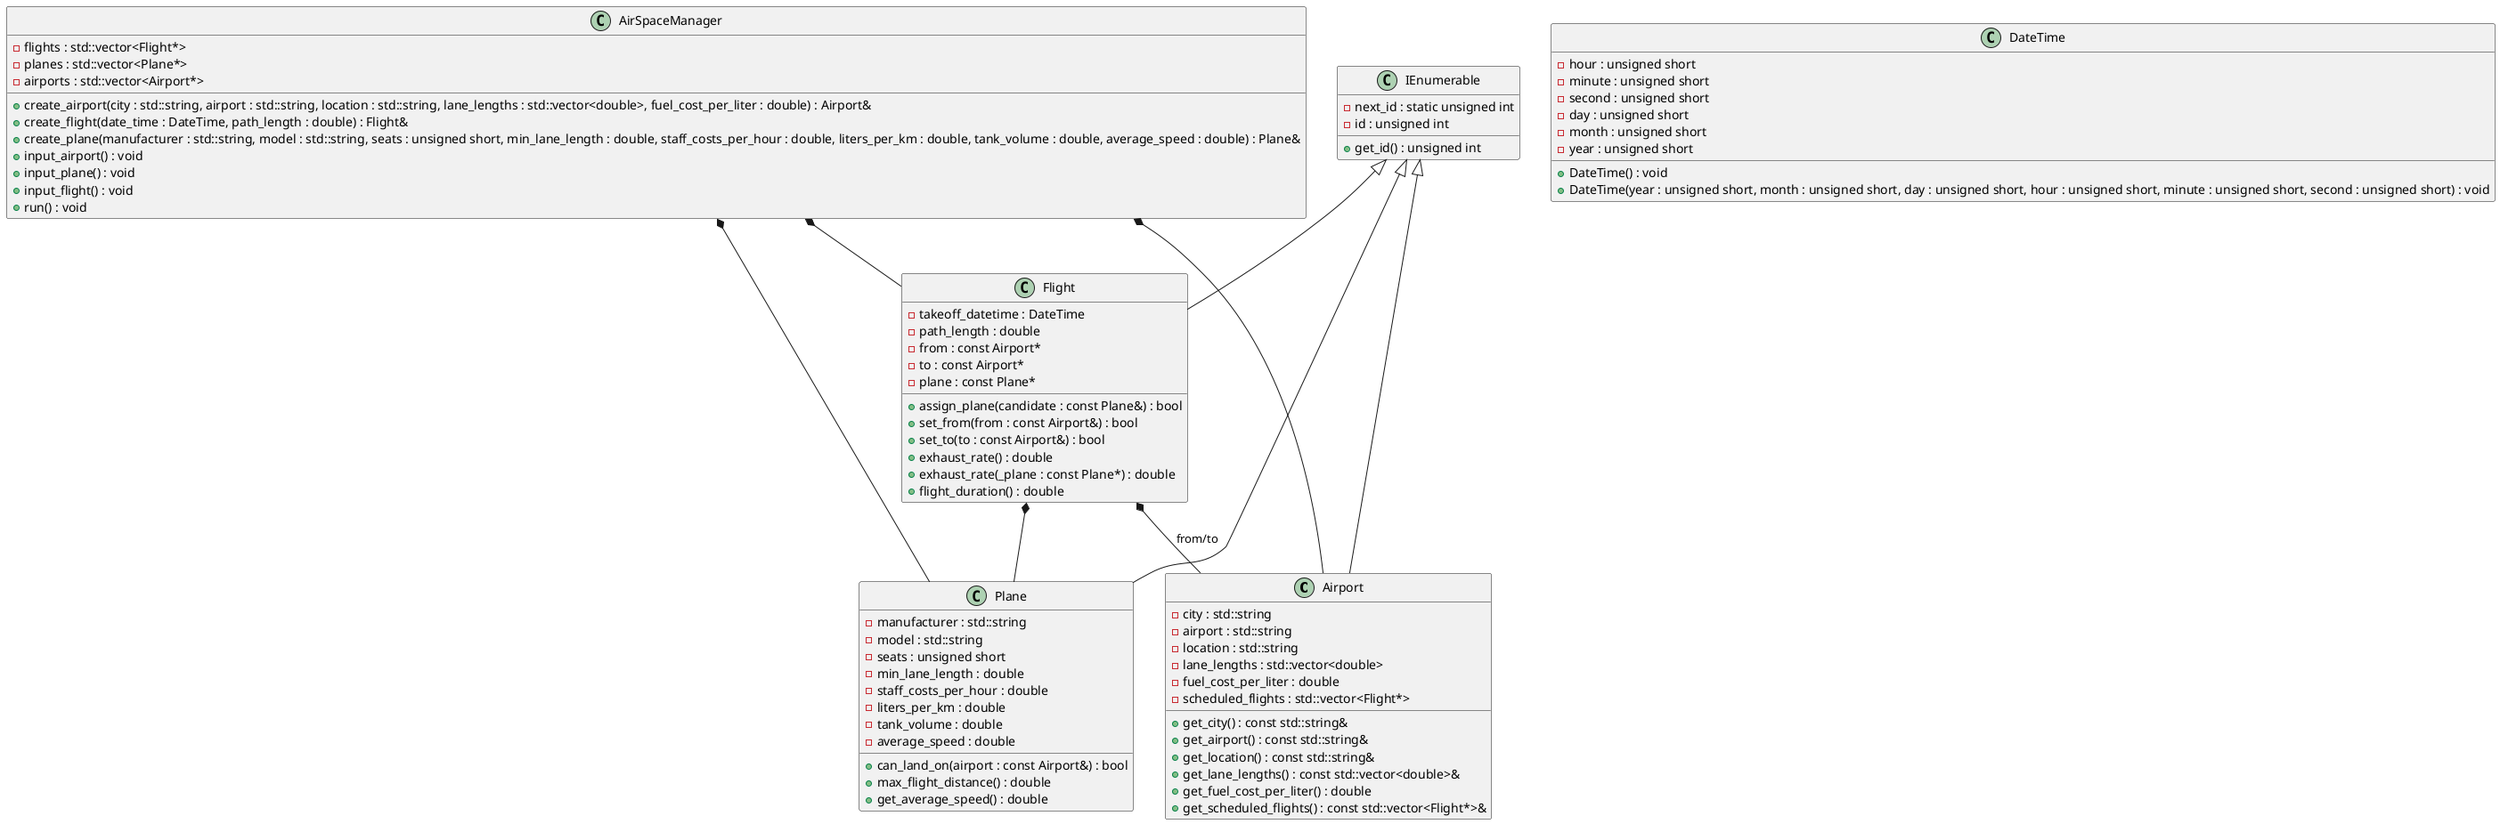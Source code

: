 @startuml

class Airport {
    - city : std::string
    - airport : std::string
    - location : std::string
    - lane_lengths : std::vector<double>
    - fuel_cost_per_liter : double
    - scheduled_flights : std::vector<Flight*>
    + get_city() : const std::string&
    + get_airport() : const std::string&
    + get_location() : const std::string&
    + get_lane_lengths() : const std::vector<double>&
    + get_fuel_cost_per_liter() : double
    + get_scheduled_flights() : const std::vector<Flight*>&
}

class AirSpaceManager {
    - flights : std::vector<Flight*>
    - planes : std::vector<Plane*>
    - airports : std::vector<Airport*>
    + create_airport(city : std::string, airport : std::string, location : std::string, lane_lengths : std::vector<double>, fuel_cost_per_liter : double) : Airport&
    + create_flight(date_time : DateTime, path_length : double) : Flight&
    + create_plane(manufacturer : std::string, model : std::string, seats : unsigned short, min_lane_length : double, staff_costs_per_hour : double, liters_per_km : double, tank_volume : double, average_speed : double) : Plane&
    + input_airport() : void
    + input_plane() : void
    + input_flight() : void
    + run() : void
}

class DateTime {
    - hour : unsigned short
    - minute : unsigned short
    - second : unsigned short
    - day : unsigned short
    - month : unsigned short
    - year : unsigned short
    + DateTime() : void
    + DateTime(year : unsigned short, month : unsigned short, day : unsigned short, hour : unsigned short, minute : unsigned short, second : unsigned short) : void
}

class Flight {
    - takeoff_datetime : DateTime
    - path_length : double
    - from : const Airport*
    - to : const Airport*
    - plane : const Plane*
    + assign_plane(candidate : const Plane&) : bool
    + set_from(from : const Airport&) : bool
    + set_to(to : const Airport&) : bool
    + exhaust_rate() : double
    + exhaust_rate(_plane : const Plane*) : double
    + flight_duration() : double
}

class Plane {
    - manufacturer : std::string
    - model : std::string
    - seats : unsigned short
    - min_lane_length : double
    - staff_costs_per_hour : double
    - liters_per_km : double
    - tank_volume : double
    - average_speed : double
    + can_land_on(airport : const Airport&) : bool
    + max_flight_distance() : double
    + get_average_speed() : double
}

class IEnumerable {
    - next_id : static unsigned int
    - id : unsigned int
    + get_id() : unsigned int
}

IEnumerable <|-- Airport
IEnumerable <|-- Flight
IEnumerable <|-- Plane

AirSpaceManager *-- Airport
AirSpaceManager *-- Flight
AirSpaceManager *-- Plane
Flight *-- Airport : from/to
Flight *-- Plane
